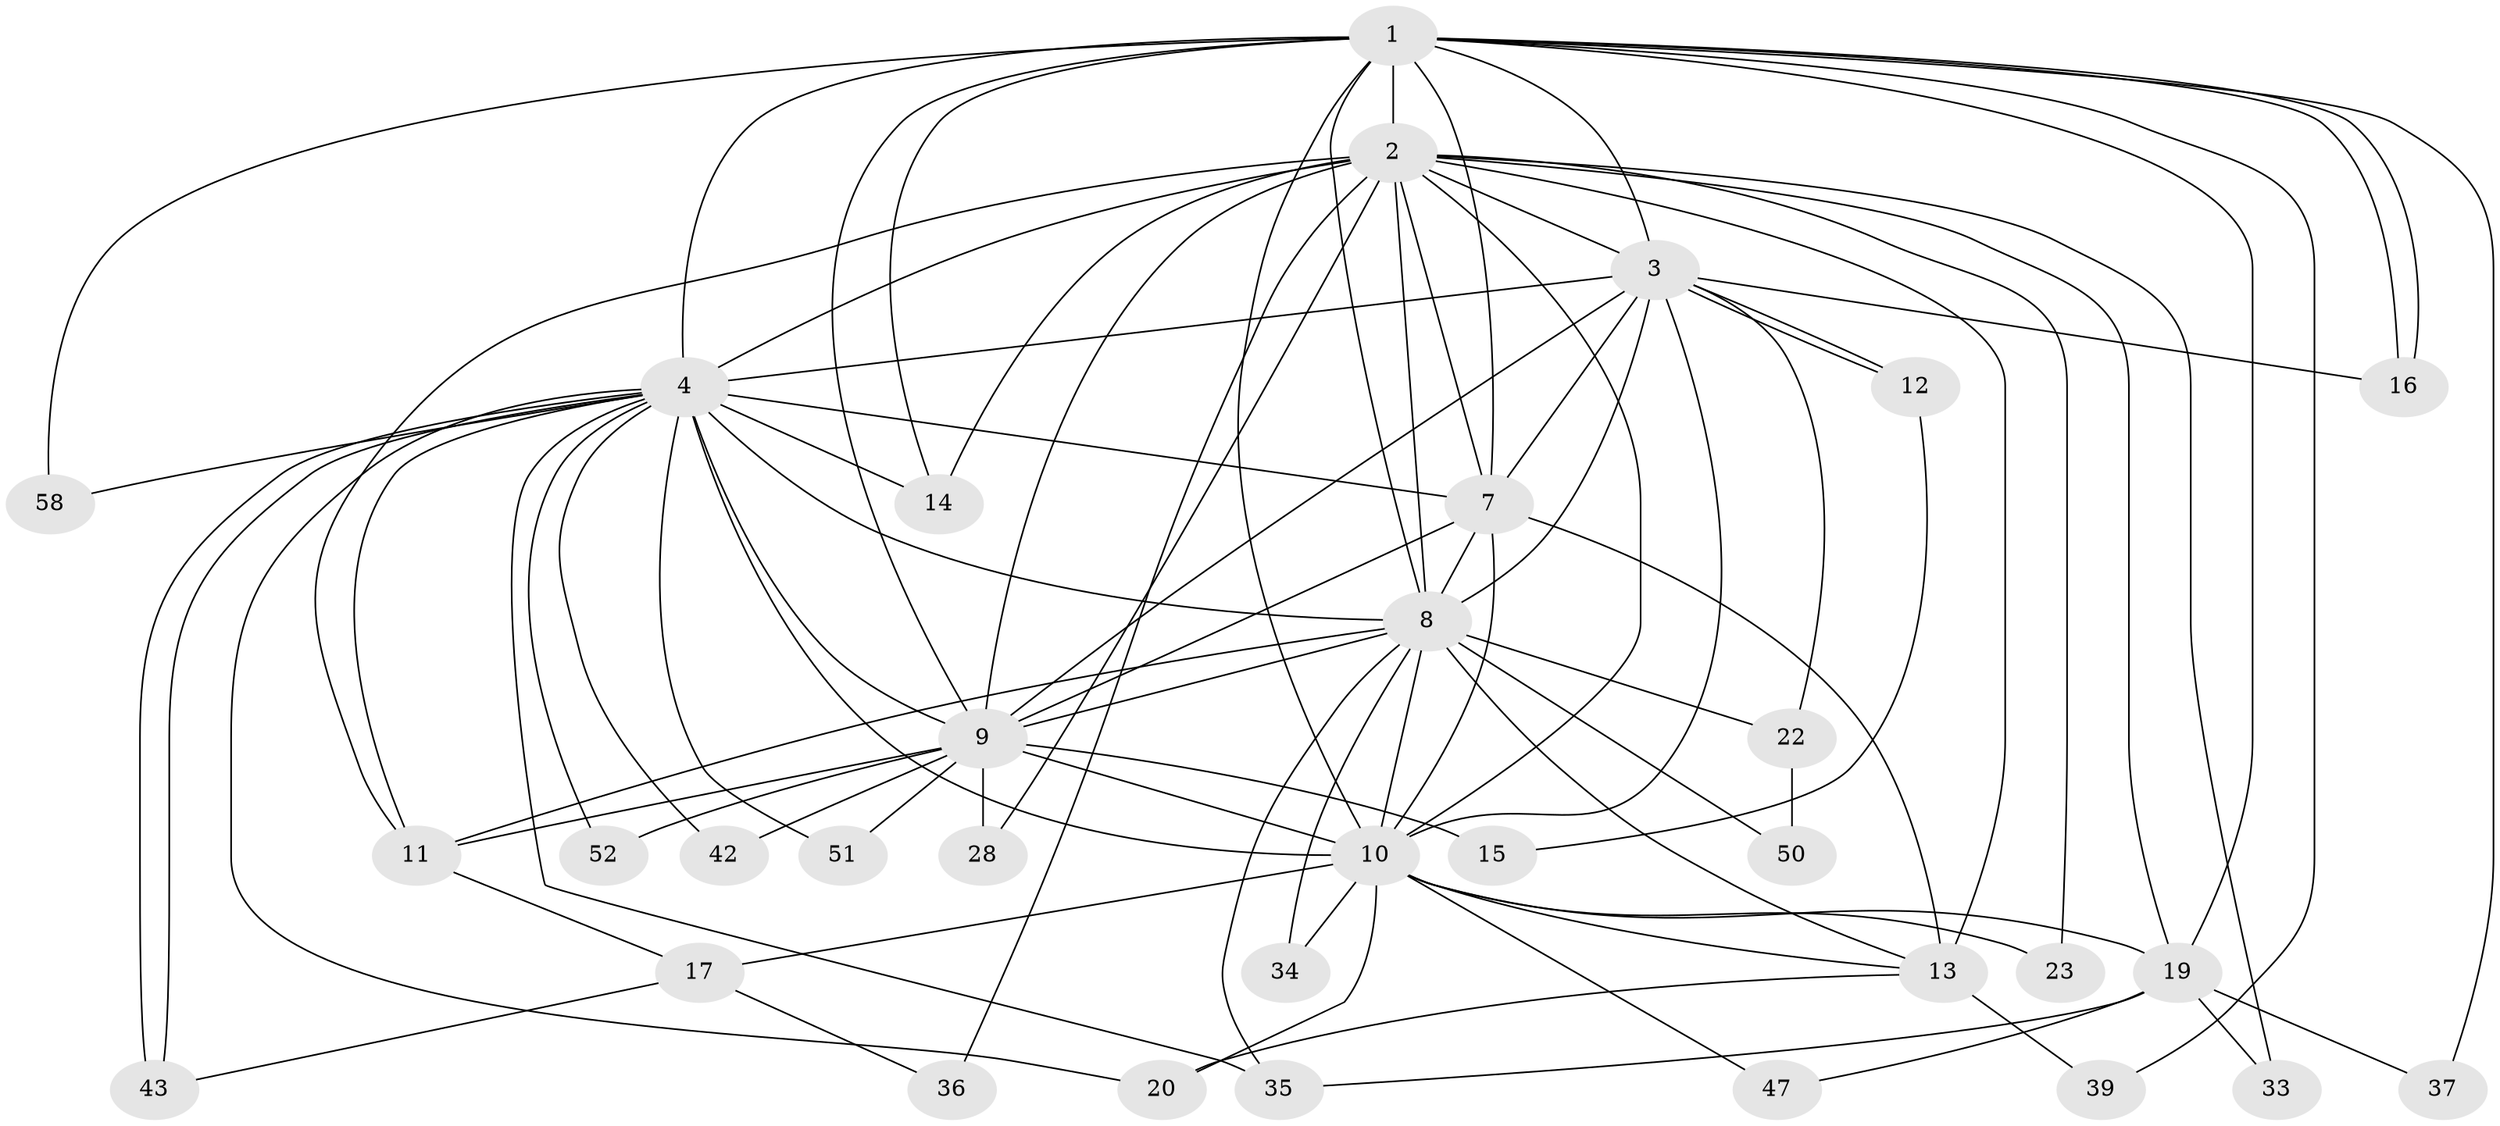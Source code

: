 // original degree distribution, {18: 0.030303030303030304, 15: 0.015151515151515152, 16: 0.015151515151515152, 23: 0.015151515151515152, 12: 0.015151515151515152, 14: 0.015151515151515152, 13: 0.015151515151515152, 17: 0.015151515151515152, 20: 0.015151515151515152, 5: 0.045454545454545456, 3: 0.21212121212121213, 2: 0.5151515151515151, 4: 0.06060606060606061, 7: 0.015151515151515152}
// Generated by graph-tools (version 1.1) at 2025/14/03/09/25 04:14:19]
// undirected, 33 vertices, 88 edges
graph export_dot {
graph [start="1"]
  node [color=gray90,style=filled];
  1;
  2 [super="+5+53+61+6"];
  3;
  4 [super="+18"];
  7 [super="+38"];
  8 [super="+25"];
  9 [super="+21+27+62+57+60+24"];
  10 [super="+32+48+66"];
  11 [super="+44"];
  12;
  13 [super="+29"];
  14 [super="+30"];
  15;
  16 [super="+31"];
  17;
  19 [super="+49"];
  20;
  22 [super="+64"];
  23;
  28;
  33;
  34;
  35 [super="+40"];
  36;
  37;
  39;
  42;
  43 [super="+46"];
  47;
  50;
  51;
  52;
  58;
  1 -- 2 [weight=4];
  1 -- 3;
  1 -- 4;
  1 -- 7;
  1 -- 8;
  1 -- 9;
  1 -- 10 [weight=2];
  1 -- 14;
  1 -- 16;
  1 -- 16;
  1 -- 19;
  1 -- 37;
  1 -- 39;
  1 -- 58;
  2 -- 3 [weight=4];
  2 -- 4 [weight=4];
  2 -- 7 [weight=4];
  2 -- 8 [weight=3];
  2 -- 9 [weight=4];
  2 -- 10 [weight=3];
  2 -- 19;
  2 -- 36;
  2 -- 13 [weight=2];
  2 -- 14;
  2 -- 28;
  2 -- 33;
  2 -- 11;
  2 -- 23;
  3 -- 4;
  3 -- 7;
  3 -- 8;
  3 -- 9 [weight=3];
  3 -- 10;
  3 -- 12;
  3 -- 12;
  3 -- 22;
  3 -- 16;
  4 -- 7;
  4 -- 8 [weight=2];
  4 -- 9 [weight=2];
  4 -- 10 [weight=2];
  4 -- 11;
  4 -- 20;
  4 -- 35;
  4 -- 42;
  4 -- 43;
  4 -- 43;
  4 -- 51;
  4 -- 52;
  4 -- 58;
  4 -- 14;
  7 -- 8;
  7 -- 9;
  7 -- 10 [weight=2];
  7 -- 13 [weight=2];
  8 -- 9 [weight=3];
  8 -- 10;
  8 -- 13;
  8 -- 22;
  8 -- 34;
  8 -- 35;
  8 -- 50;
  8 -- 11;
  9 -- 10 [weight=2];
  9 -- 15;
  9 -- 28 [weight=2];
  9 -- 51;
  9 -- 52;
  9 -- 42;
  9 -- 11;
  10 -- 17;
  10 -- 23;
  10 -- 34;
  10 -- 47;
  10 -- 20;
  10 -- 13;
  10 -- 19;
  11 -- 17;
  12 -- 15;
  13 -- 20;
  13 -- 39;
  17 -- 36;
  17 -- 43;
  19 -- 33;
  19 -- 37;
  19 -- 47;
  19 -- 35;
  22 -- 50 [weight=2];
}
